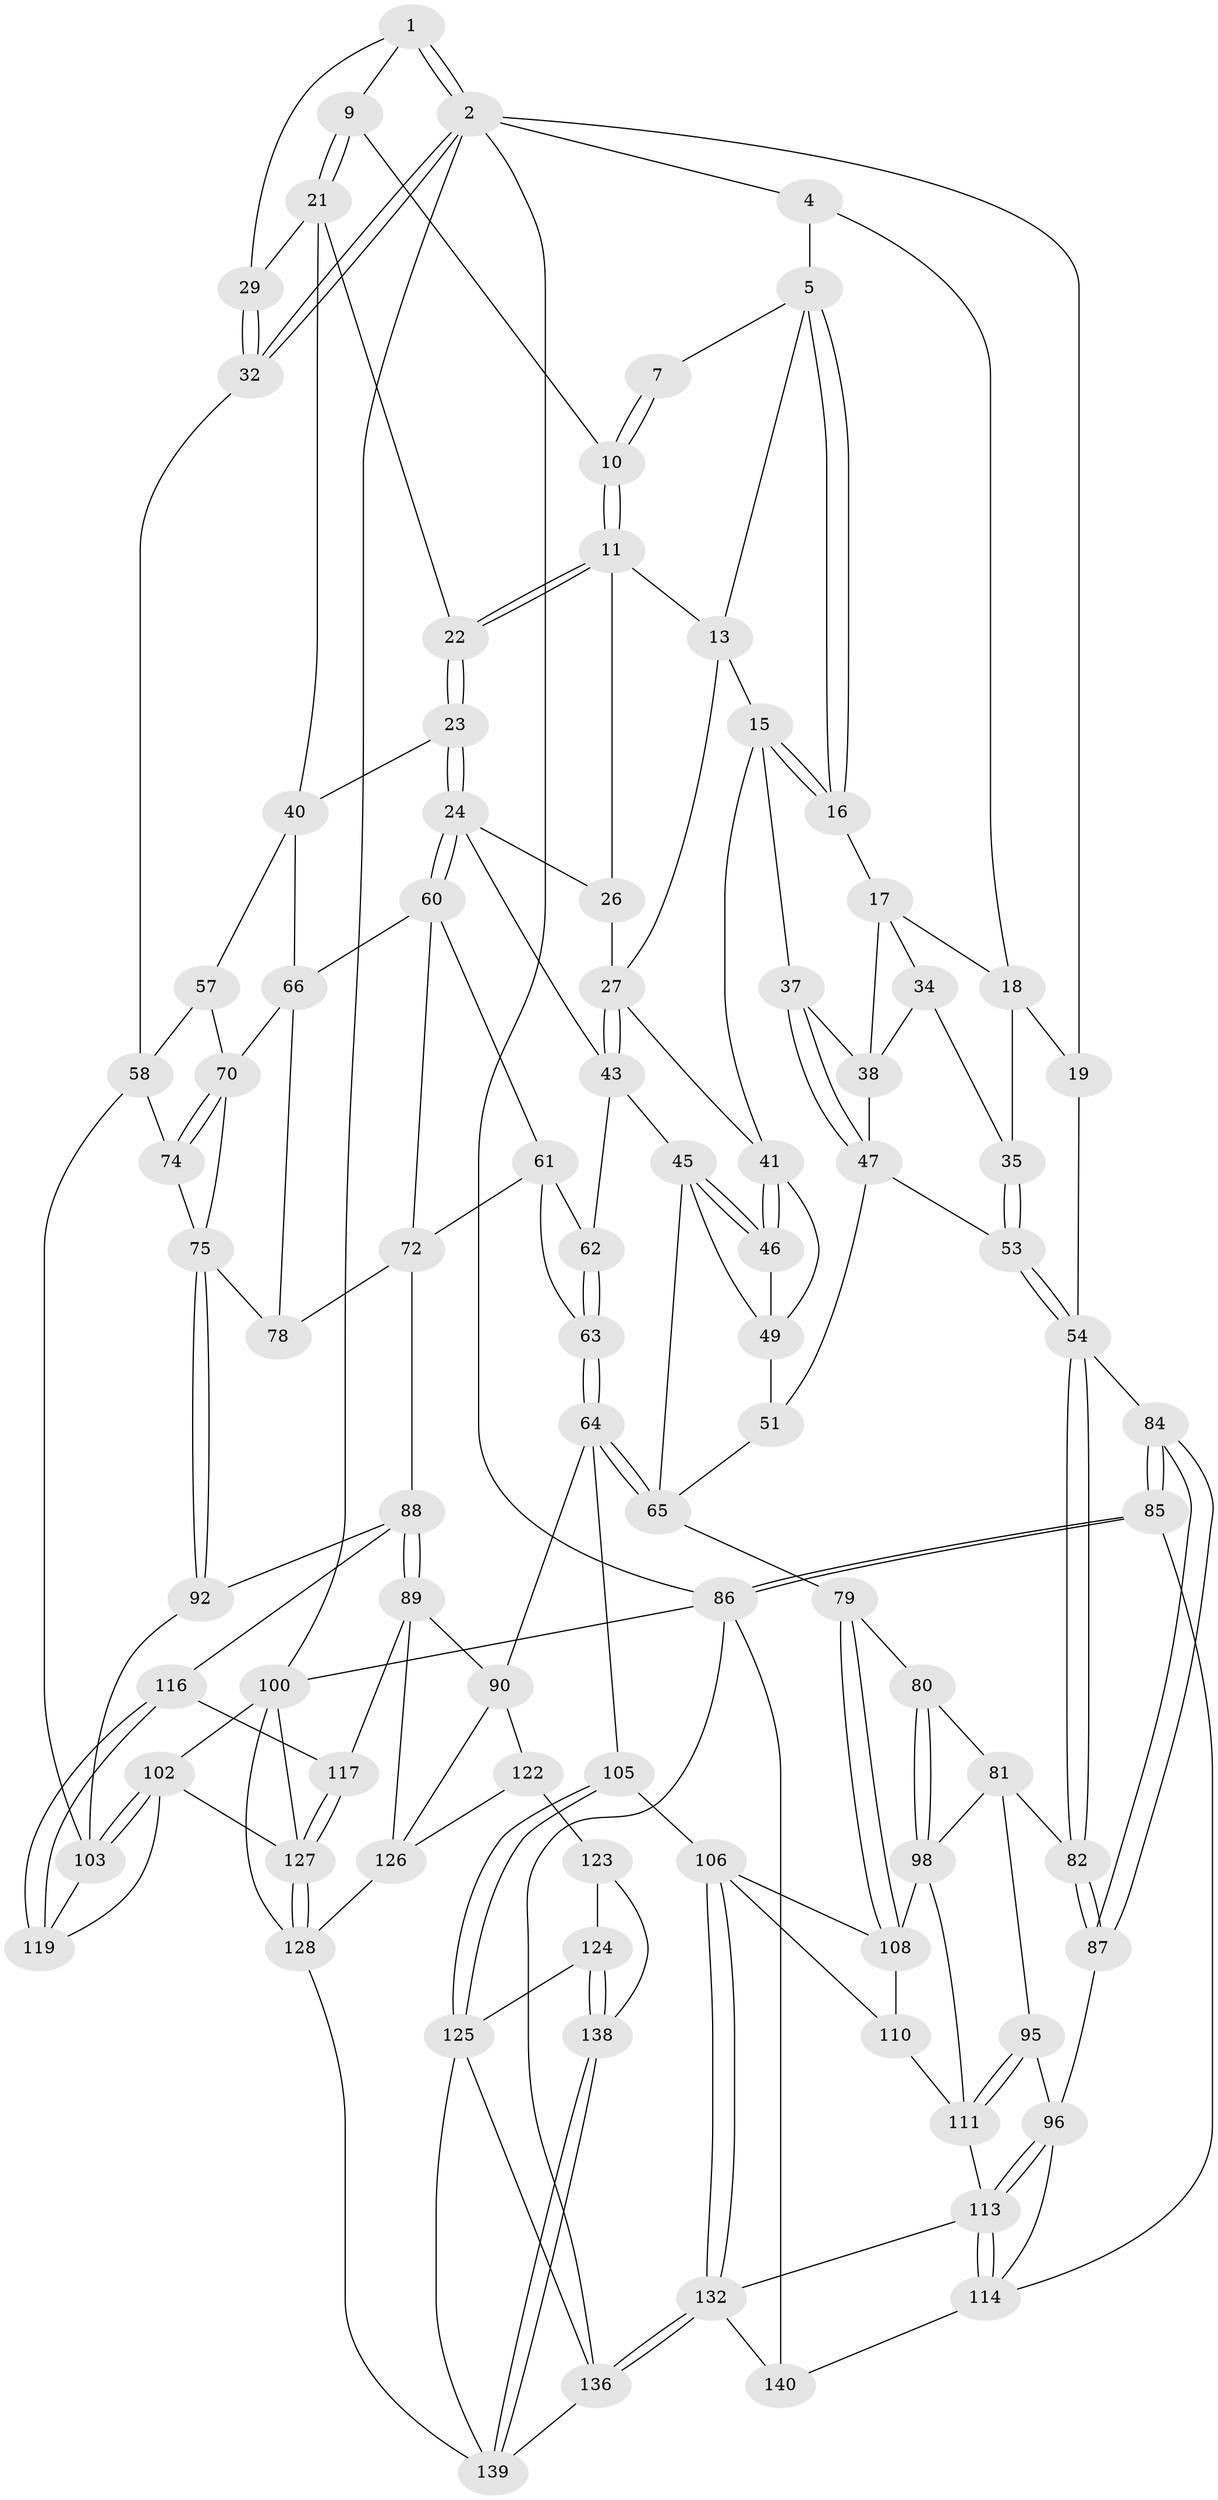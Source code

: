 // Generated by graph-tools (version 1.1) at 2025/24/03/03/25 07:24:32]
// undirected, 90 vertices, 204 edges
graph export_dot {
graph [start="1"]
  node [color=gray90,style=filled];
  1 [pos="+0.9167536010586812+0",super="+8"];
  2 [pos="+1+0",super="+3"];
  4 [pos="+0.16898023106654556+0"];
  5 [pos="+0.34924543025590066+0",super="+6"];
  7 [pos="+0.733787121174186+0"];
  9 [pos="+0.877507342467237+0.09000140058051903"];
  10 [pos="+0.7287483916958334+0"];
  11 [pos="+0.6900866414231573+0.05644583417586022",super="+12"];
  13 [pos="+0.5617942248492338+0.09474853204009814",super="+14"];
  15 [pos="+0.3855324747392301+0.09713907890091379",super="+36"];
  16 [pos="+0.37222489609220777+0.051130453744621725"];
  17 [pos="+0.2040742099315621+0.116015970204801",super="+33"];
  18 [pos="+0.15271157320527426+0.020613740391342734",super="+20"];
  19 [pos="+0+0.21592282743978453"];
  21 [pos="+0.8263618919082782+0.14350161458308144",super="+31"];
  22 [pos="+0.7799642308938374+0.1591281591830888"];
  23 [pos="+0.7526437691607737+0.28268583088129173"];
  24 [pos="+0.7338447306808804+0.2885381287853448",super="+25"];
  26 [pos="+0.6742139425101596+0.16474008839916218"];
  27 [pos="+0.5766869067376088+0.2107939147477346",super="+28"];
  29 [pos="+1+0.1806405043550016",super="+30"];
  32 [pos="+1+0.18766460649537656"];
  34 [pos="+0.19163726528855954+0.17045270097305906"];
  35 [pos="+0.005965354513412129+0.2050593918810704"];
  37 [pos="+0.3249944912253459+0.1671348526167592"];
  38 [pos="+0.2886242542549479+0.16029482092420644",super="+39"];
  40 [pos="+0.801621842215478+0.2921870033834765",super="+56"];
  41 [pos="+0.494182114703356+0.18379003367180835",super="+42"];
  43 [pos="+0.5773561599051672+0.2147921409526822",super="+44"];
  45 [pos="+0.514775587979261+0.3091117528102071",super="+52"];
  46 [pos="+0.4737035225282574+0.2466331096127476"];
  47 [pos="+0.2309892843452458+0.3533339207635975",super="+48"];
  49 [pos="+0.3936572712394865+0.2237316657377639",super="+50"];
  51 [pos="+0.2503590935933766+0.35647987759831307"];
  53 [pos="+0.2055390699266158+0.3610197660495017"];
  54 [pos="+0.17901785099211098+0.40083639871940874",super="+55"];
  57 [pos="+0.950742378663538+0.31125353985409226",super="+59"];
  58 [pos="+1+0.265726213762503",super="+77"];
  60 [pos="+0.7143668590415507+0.3171839321546358",super="+68"];
  61 [pos="+0.6034424931645705+0.3353945455950697",super="+69"];
  62 [pos="+0.5640364446355132+0.3284411872372242"];
  63 [pos="+0.551028419757849+0.5157258753138473"];
  64 [pos="+0.5471794676071878+0.5194615609041611",super="+91"];
  65 [pos="+0.45255073925726064+0.47290734673110424",super="+73"];
  66 [pos="+0.8614467255287362+0.3866220350375408",super="+67"];
  70 [pos="+0.9448422184020593+0.4030220638950114",super="+71"];
  72 [pos="+0.6963983436062164+0.45622720137045214",super="+83"];
  74 [pos="+1+0.49171986759611663"];
  75 [pos="+0.9073739717275432+0.5191062269955927",super="+76"];
  78 [pos="+0.8390045643110787+0.4606572963584703"];
  79 [pos="+0.35922555014626034+0.5383434003114943"];
  80 [pos="+0.2634724257141996+0.5348227721318405"];
  81 [pos="+0.18084860517951729+0.469281482083235",super="+94"];
  82 [pos="+0.16628369131806017+0.42625654039343747"];
  84 [pos="+0+0.5079634544733155"];
  85 [pos="+0+1"];
  86 [pos="+0+1",super="+142"];
  87 [pos="+0+0.5198005685419604"];
  88 [pos="+0.769389301095392+0.5894578158701352",super="+93"];
  89 [pos="+0.7440116496246344+0.6116698528560387",super="+118"];
  90 [pos="+0.6601725086465987+0.6327715074802256",super="+121"];
  92 [pos="+0.8720671499930919+0.5953135893022645"];
  95 [pos="+0.16182637794565466+0.5743020632299127"];
  96 [pos="+0.08813376262779914+0.6230502770131082",super="+97"];
  98 [pos="+0.2524107289277789+0.5962593100501541",super="+99"];
  100 [pos="+1+1",super="+101"];
  102 [pos="+1+1",super="+130"];
  103 [pos="+1+0.6483989387754086",super="+104"];
  105 [pos="+0.49132893761908114+0.6867755065166504"];
  106 [pos="+0.43884926265290886+0.681555976795147",super="+107"];
  108 [pos="+0.35912813740146027+0.5485584671022787",super="+109"];
  110 [pos="+0.26822776845078783+0.6925398386065248"];
  111 [pos="+0.2343102249511861+0.6636841395295037",super="+112"];
  113 [pos="+0.1698000388843803+0.7795404733151221",super="+115"];
  114 [pos="+0.05407384717248818+0.8697018703352535",super="+120"];
  116 [pos="+0.850606814817982+0.6721957879062438"];
  117 [pos="+0.8023053230169759+0.7265053876006036"];
  119 [pos="+0.9033944631330464+0.7478325323118044"];
  122 [pos="+0.617265650336513+0.7563701953543484",super="+134"];
  123 [pos="+0.5882244933591934+0.7560081363865921",super="+137"];
  124 [pos="+0.5396268963164896+0.7303803723649737"];
  125 [pos="+0.49583056079321824+0.6990442542532064",super="+135"];
  126 [pos="+0.7166536212320046+0.7577111160849888",super="+129"];
  127 [pos="+0.8214964211547292+0.8279036725367676",super="+131"];
  128 [pos="+0.7670880487784604+0.8723881158533198",super="+143"];
  132 [pos="+0.3338081459307371+0.8168769352769657",super="+133"];
  136 [pos="+0.411515620814849+0.8616135612390915",super="+141"];
  138 [pos="+0.561808404427825+0.8783632926598562"];
  139 [pos="+0.5561835314485054+0.8840671718947481",super="+144"];
  140 [pos="+0.289441267063783+0.9409529548292893"];
  1 -- 2;
  1 -- 2;
  1 -- 29;
  1 -- 9;
  2 -- 32;
  2 -- 32;
  2 -- 100;
  2 -- 19;
  2 -- 4;
  2 -- 86;
  4 -- 5;
  4 -- 18;
  5 -- 16;
  5 -- 16;
  5 -- 13;
  5 -- 7;
  7 -- 10;
  7 -- 10;
  9 -- 10;
  9 -- 21;
  9 -- 21;
  10 -- 11;
  10 -- 11;
  11 -- 22;
  11 -- 22;
  11 -- 26;
  11 -- 13;
  13 -- 27;
  13 -- 15;
  15 -- 16;
  15 -- 16;
  15 -- 41;
  15 -- 37;
  16 -- 17;
  17 -- 18;
  17 -- 34;
  17 -- 38;
  18 -- 35;
  18 -- 19;
  19 -- 54;
  21 -- 22;
  21 -- 40;
  21 -- 29;
  22 -- 23;
  22 -- 23;
  23 -- 24;
  23 -- 24;
  23 -- 40;
  24 -- 60;
  24 -- 60;
  24 -- 26;
  24 -- 43;
  26 -- 27;
  27 -- 43;
  27 -- 43;
  27 -- 41;
  29 -- 32;
  29 -- 32;
  32 -- 58;
  34 -- 35;
  34 -- 38;
  35 -- 53;
  35 -- 53;
  37 -- 38;
  37 -- 47;
  37 -- 47;
  38 -- 47;
  40 -- 57;
  40 -- 66;
  41 -- 46;
  41 -- 46;
  41 -- 49;
  43 -- 45;
  43 -- 62;
  45 -- 46;
  45 -- 46;
  45 -- 65;
  45 -- 49;
  46 -- 49;
  47 -- 51;
  47 -- 53;
  49 -- 51;
  51 -- 65;
  53 -- 54;
  53 -- 54;
  54 -- 82;
  54 -- 82;
  54 -- 84;
  57 -- 58;
  57 -- 70;
  58 -- 74;
  58 -- 103;
  60 -- 61;
  60 -- 72;
  60 -- 66;
  61 -- 62;
  61 -- 72;
  61 -- 63;
  62 -- 63;
  62 -- 63;
  63 -- 64;
  63 -- 64;
  64 -- 65;
  64 -- 65;
  64 -- 105;
  64 -- 90;
  65 -- 79;
  66 -- 78;
  66 -- 70;
  70 -- 74;
  70 -- 74;
  70 -- 75;
  72 -- 88;
  72 -- 78;
  74 -- 75;
  75 -- 92;
  75 -- 92;
  75 -- 78;
  79 -- 80;
  79 -- 108;
  79 -- 108;
  80 -- 81;
  80 -- 98;
  80 -- 98;
  81 -- 82;
  81 -- 98;
  81 -- 95;
  82 -- 87;
  82 -- 87;
  84 -- 85;
  84 -- 85;
  84 -- 87;
  84 -- 87;
  85 -- 86;
  85 -- 86;
  85 -- 114;
  86 -- 100;
  86 -- 140;
  86 -- 136;
  87 -- 96;
  88 -- 89;
  88 -- 89;
  88 -- 116;
  88 -- 92;
  89 -- 90;
  89 -- 117;
  89 -- 126;
  90 -- 126;
  90 -- 122;
  92 -- 103;
  95 -- 96;
  95 -- 111;
  95 -- 111;
  96 -- 113;
  96 -- 113;
  96 -- 114;
  98 -- 111;
  98 -- 108;
  100 -- 128;
  100 -- 102;
  100 -- 127;
  102 -- 103;
  102 -- 103;
  102 -- 127;
  102 -- 119;
  103 -- 119;
  105 -- 106;
  105 -- 125;
  105 -- 125;
  106 -- 132;
  106 -- 132;
  106 -- 108;
  106 -- 110;
  108 -- 110;
  110 -- 111;
  111 -- 113;
  113 -- 114;
  113 -- 114;
  113 -- 132;
  114 -- 140;
  116 -- 117;
  116 -- 119;
  116 -- 119;
  117 -- 127;
  117 -- 127;
  122 -- 123 [weight=2];
  122 -- 126;
  123 -- 124;
  123 -- 138;
  124 -- 125;
  124 -- 138;
  124 -- 138;
  125 -- 136;
  125 -- 139;
  126 -- 128;
  127 -- 128;
  127 -- 128;
  128 -- 139;
  132 -- 136;
  132 -- 136;
  132 -- 140;
  136 -- 139;
  138 -- 139;
  138 -- 139;
}
